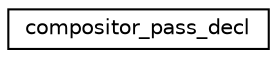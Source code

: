 digraph "Graphical Class Hierarchy"
{
  edge [fontname="Helvetica",fontsize="10",labelfontname="Helvetica",labelfontsize="10"];
  node [fontname="Helvetica",fontsize="10",shape=record];
  rankdir="LR";
  Node1 [label="compositor_pass_decl",height=0.2,width=0.4,color="black", fillcolor="white", style="filled",URL="$structcompositor__pass__decl.html"];
}
